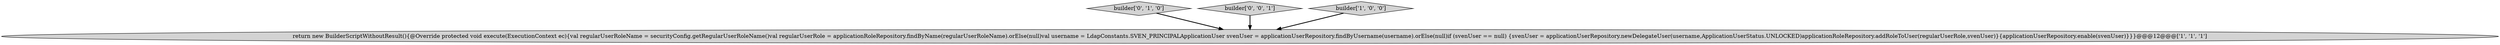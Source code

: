 digraph {
2 [style = filled, label = "builder['0', '1', '0']", fillcolor = lightgray, shape = diamond image = "AAA0AAABBB2BBB"];
3 [style = filled, label = "builder['0', '0', '1']", fillcolor = lightgray, shape = diamond image = "AAA0AAABBB3BBB"];
0 [style = filled, label = "builder['1', '0', '0']", fillcolor = lightgray, shape = diamond image = "AAA0AAABBB1BBB"];
1 [style = filled, label = "return new BuilderScriptWithoutResult(){@Override protected void execute(ExecutionContext ec){val regularUserRoleName = securityConfig.getRegularUserRoleName()val regularUserRole = applicationRoleRepository.findByName(regularUserRoleName).orElse(null)val username = LdapConstants.SVEN_PRINCIPALApplicationUser svenUser = applicationUserRepository.findByUsername(username).orElse(null)if (svenUser == null) {svenUser = applicationUserRepository.newDelegateUser(username,ApplicationUserStatus.UNLOCKED)applicationRoleRepository.addRoleToUser(regularUserRole,svenUser)}{applicationUserRepository.enable(svenUser)}}}@@@12@@@['1', '1', '1']", fillcolor = lightgray, shape = ellipse image = "AAA0AAABBB1BBB"];
0->1 [style = bold, label=""];
2->1 [style = bold, label=""];
3->1 [style = bold, label=""];
}
